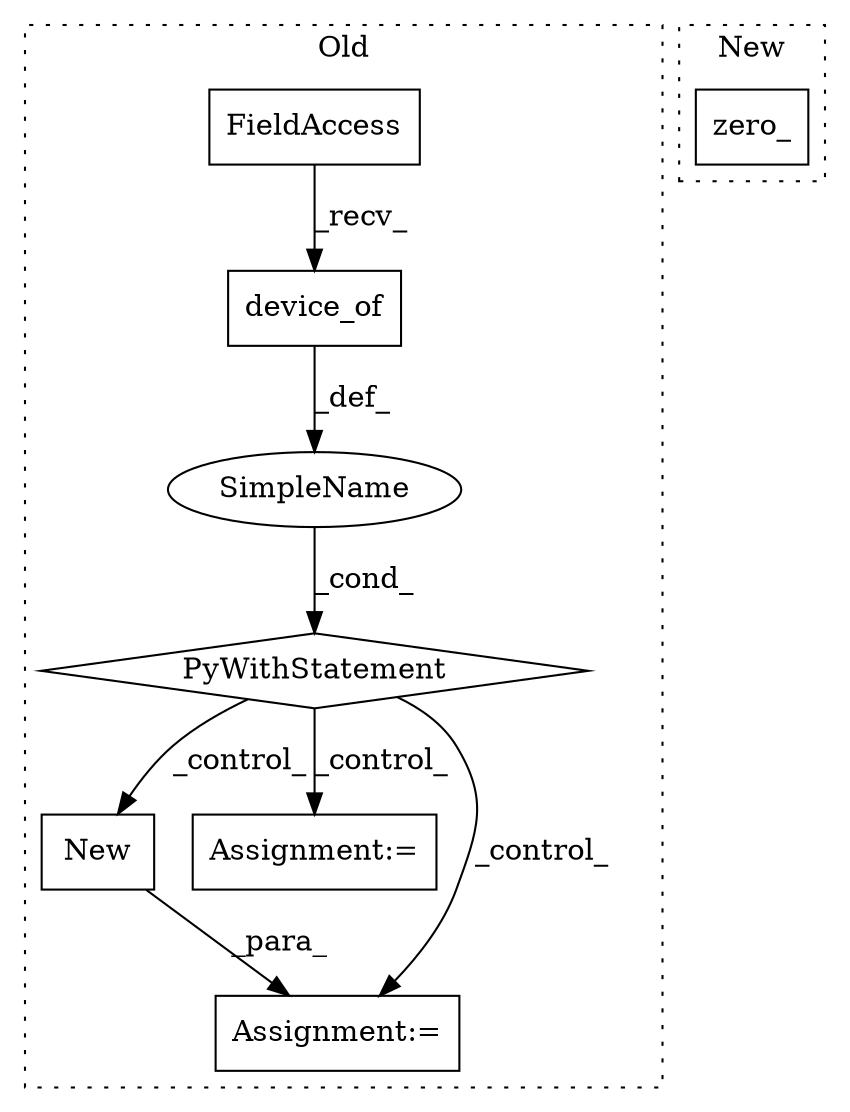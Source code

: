 digraph G {
subgraph cluster0 {
1 [label="PyWithStatement" a="104" s="1292,1330" l="10,2" shape="diamond"];
3 [label="New" a="32" s="1560" l="5" shape="box"];
4 [label="device_of" a="32" s="1313,1329" l="10,1" shape="box"];
5 [label="SimpleName" a="42" s="" l="" shape="ellipse"];
6 [label="FieldAccess" a="22" s="1302" l="10" shape="box"];
7 [label="Assignment:=" a="7" s="1423" l="1" shape="box"];
8 [label="Assignment:=" a="7" s="1552" l="1" shape="box"];
label = "Old";
style="dotted";
}
subgraph cluster1 {
2 [label="zero_" a="32" s="1096" l="7" shape="box"];
label = "New";
style="dotted";
}
1 -> 3 [label="_control_"];
1 -> 7 [label="_control_"];
1 -> 8 [label="_control_"];
3 -> 8 [label="_para_"];
4 -> 5 [label="_def_"];
5 -> 1 [label="_cond_"];
6 -> 4 [label="_recv_"];
}